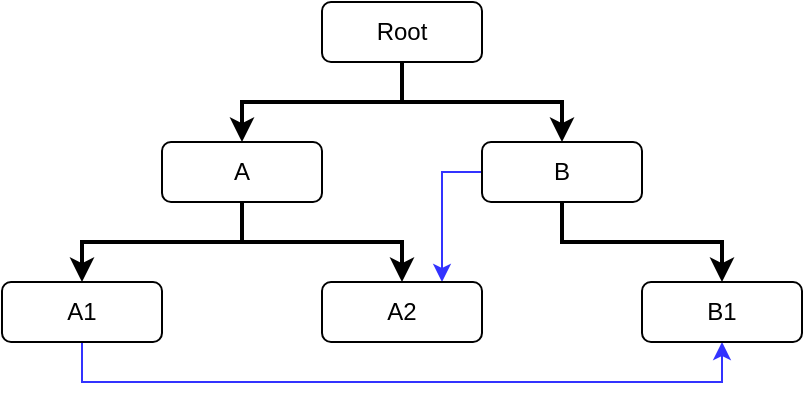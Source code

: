 <mxfile version="20.3.0" type="device"><diagram id="cQgiTSDxbQC7k8aoIMPM" name="Page-1"><mxGraphModel dx="3342" dy="1945" grid="1" gridSize="10" guides="1" tooltips="1" connect="1" arrows="1" fold="1" page="1" pageScale="1" pageWidth="850" pageHeight="1100" math="0" shadow="0"><root><mxCell id="0"/><mxCell id="1" parent="0"/><mxCell id="V4p2_NJEbAcr_caz2LMv-1" value="Root" style="rounded=1;whiteSpace=wrap;html=1;" parent="1" vertex="1"><mxGeometry x="360" y="410" width="80" height="30" as="geometry"/></mxCell><mxCell id="V4p2_NJEbAcr_caz2LMv-7" style="edgeStyle=orthogonalEdgeStyle;rounded=0;orthogonalLoop=1;jettySize=auto;html=1;strokeWidth=2;exitX=0.5;exitY=1;exitDx=0;exitDy=0;" parent="1" source="V4p2_NJEbAcr_caz2LMv-1" target="V4p2_NJEbAcr_caz2LMv-2" edge="1"><mxGeometry relative="1" as="geometry"/></mxCell><mxCell id="V4p2_NJEbAcr_caz2LMv-2" value="A" style="rounded=1;whiteSpace=wrap;html=1;" parent="1" vertex="1"><mxGeometry x="280" y="480" width="80" height="30" as="geometry"/></mxCell><mxCell id="V4p2_NJEbAcr_caz2LMv-8" style="edgeStyle=orthogonalEdgeStyle;rounded=0;orthogonalLoop=1;jettySize=auto;html=1;strokeWidth=2;exitX=0.5;exitY=1;exitDx=0;exitDy=0;" parent="1" source="V4p2_NJEbAcr_caz2LMv-1" target="V4p2_NJEbAcr_caz2LMv-3" edge="1"><mxGeometry relative="1" as="geometry"/></mxCell><mxCell id="V4p2_NJEbAcr_caz2LMv-13" style="edgeStyle=orthogonalEdgeStyle;rounded=0;orthogonalLoop=1;jettySize=auto;html=1;entryX=0.75;entryY=0;entryDx=0;entryDy=0;strokeColor=#3333FF;" parent="1" source="V4p2_NJEbAcr_caz2LMv-3" target="V4p2_NJEbAcr_caz2LMv-5" edge="1"><mxGeometry relative="1" as="geometry"><Array as="points"><mxPoint x="420" y="495"/></Array></mxGeometry></mxCell><mxCell id="V4p2_NJEbAcr_caz2LMv-3" value="B" style="rounded=1;whiteSpace=wrap;html=1;" parent="1" vertex="1"><mxGeometry x="440" y="480" width="80" height="30" as="geometry"/></mxCell><mxCell id="V4p2_NJEbAcr_caz2LMv-9" style="edgeStyle=orthogonalEdgeStyle;rounded=0;orthogonalLoop=1;jettySize=auto;html=1;strokeWidth=2;" parent="1" source="V4p2_NJEbAcr_caz2LMv-2" target="V4p2_NJEbAcr_caz2LMv-4" edge="1"><mxGeometry relative="1" as="geometry"/></mxCell><mxCell id="V4p2_NJEbAcr_caz2LMv-12" style="edgeStyle=orthogonalEdgeStyle;rounded=0;orthogonalLoop=1;jettySize=auto;html=1;strokeColor=#3333FF;" parent="1" source="V4p2_NJEbAcr_caz2LMv-4" target="V4p2_NJEbAcr_caz2LMv-6" edge="1"><mxGeometry relative="1" as="geometry"><Array as="points"><mxPoint x="240" y="600"/><mxPoint x="560" y="600"/></Array></mxGeometry></mxCell><mxCell id="V4p2_NJEbAcr_caz2LMv-4" value="A1" style="rounded=1;whiteSpace=wrap;html=1;" parent="1" vertex="1"><mxGeometry x="200" y="550" width="80" height="30" as="geometry"/></mxCell><mxCell id="V4p2_NJEbAcr_caz2LMv-10" style="edgeStyle=orthogonalEdgeStyle;rounded=0;orthogonalLoop=1;jettySize=auto;html=1;strokeWidth=2;" parent="1" source="V4p2_NJEbAcr_caz2LMv-2" target="V4p2_NJEbAcr_caz2LMv-5" edge="1"><mxGeometry relative="1" as="geometry"/></mxCell><mxCell id="V4p2_NJEbAcr_caz2LMv-5" value="A2" style="rounded=1;whiteSpace=wrap;html=1;" parent="1" vertex="1"><mxGeometry x="360" y="550" width="80" height="30" as="geometry"/></mxCell><mxCell id="V4p2_NJEbAcr_caz2LMv-11" style="edgeStyle=orthogonalEdgeStyle;rounded=0;orthogonalLoop=1;jettySize=auto;html=1;strokeWidth=2;exitX=0.5;exitY=1;exitDx=0;exitDy=0;" parent="1" source="V4p2_NJEbAcr_caz2LMv-3" target="V4p2_NJEbAcr_caz2LMv-6" edge="1"><mxGeometry relative="1" as="geometry"/></mxCell><mxCell id="V4p2_NJEbAcr_caz2LMv-6" value="B1" style="rounded=1;whiteSpace=wrap;html=1;" parent="1" vertex="1"><mxGeometry x="520" y="550" width="80" height="30" as="geometry"/></mxCell></root></mxGraphModel></diagram></mxfile>